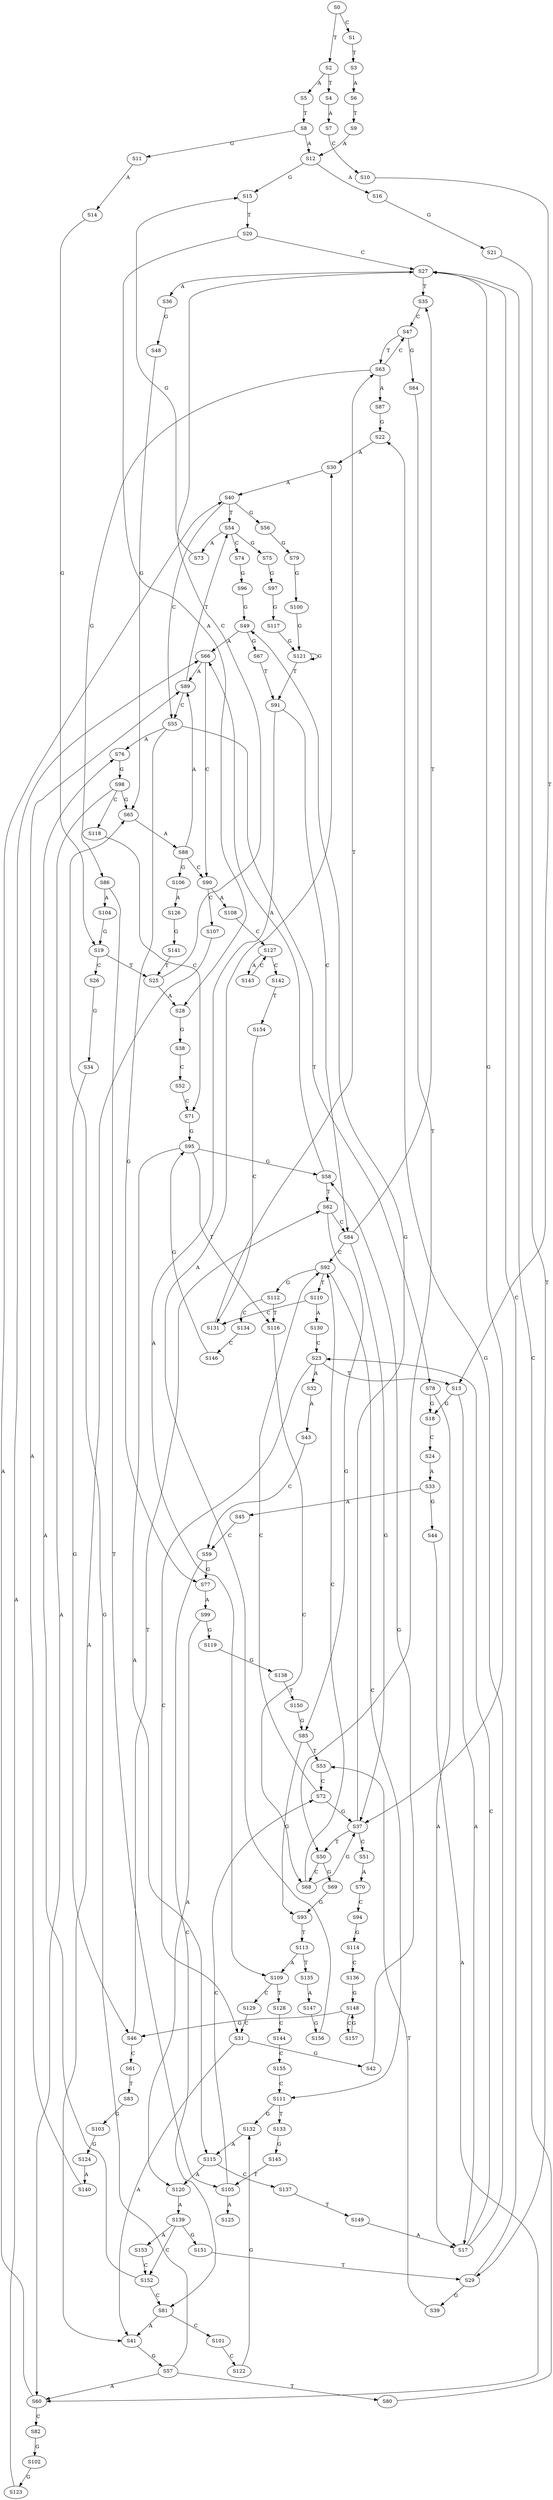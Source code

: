 strict digraph  {
	S0 -> S1 [ label = C ];
	S0 -> S2 [ label = T ];
	S1 -> S3 [ label = T ];
	S2 -> S4 [ label = T ];
	S2 -> S5 [ label = A ];
	S3 -> S6 [ label = A ];
	S4 -> S7 [ label = A ];
	S5 -> S8 [ label = T ];
	S6 -> S9 [ label = T ];
	S7 -> S10 [ label = C ];
	S8 -> S11 [ label = G ];
	S8 -> S12 [ label = A ];
	S9 -> S12 [ label = A ];
	S10 -> S13 [ label = T ];
	S11 -> S14 [ label = A ];
	S12 -> S15 [ label = G ];
	S12 -> S16 [ label = A ];
	S13 -> S17 [ label = A ];
	S13 -> S18 [ label = G ];
	S14 -> S19 [ label = G ];
	S15 -> S20 [ label = T ];
	S16 -> S21 [ label = G ];
	S17 -> S22 [ label = G ];
	S17 -> S23 [ label = C ];
	S18 -> S24 [ label = C ];
	S19 -> S25 [ label = T ];
	S19 -> S26 [ label = C ];
	S20 -> S27 [ label = C ];
	S20 -> S28 [ label = A ];
	S21 -> S29 [ label = T ];
	S22 -> S30 [ label = A ];
	S23 -> S31 [ label = C ];
	S23 -> S13 [ label = T ];
	S23 -> S32 [ label = A ];
	S24 -> S33 [ label = A ];
	S25 -> S28 [ label = A ];
	S25 -> S27 [ label = C ];
	S26 -> S34 [ label = G ];
	S27 -> S35 [ label = T ];
	S27 -> S36 [ label = A ];
	S27 -> S37 [ label = G ];
	S28 -> S38 [ label = G ];
	S29 -> S39 [ label = G ];
	S29 -> S27 [ label = C ];
	S30 -> S40 [ label = A ];
	S31 -> S41 [ label = A ];
	S31 -> S42 [ label = G ];
	S32 -> S43 [ label = A ];
	S33 -> S44 [ label = G ];
	S33 -> S45 [ label = A ];
	S34 -> S46 [ label = G ];
	S35 -> S47 [ label = C ];
	S36 -> S48 [ label = G ];
	S37 -> S49 [ label = G ];
	S37 -> S50 [ label = T ];
	S37 -> S51 [ label = C ];
	S38 -> S52 [ label = C ];
	S39 -> S53 [ label = T ];
	S40 -> S54 [ label = T ];
	S40 -> S55 [ label = C ];
	S40 -> S56 [ label = G ];
	S41 -> S57 [ label = G ];
	S42 -> S58 [ label = G ];
	S43 -> S59 [ label = C ];
	S44 -> S60 [ label = A ];
	S45 -> S59 [ label = C ];
	S46 -> S61 [ label = C ];
	S46 -> S62 [ label = T ];
	S47 -> S63 [ label = T ];
	S47 -> S64 [ label = G ];
	S48 -> S65 [ label = G ];
	S49 -> S66 [ label = A ];
	S49 -> S67 [ label = G ];
	S50 -> S68 [ label = C ];
	S50 -> S69 [ label = G ];
	S51 -> S70 [ label = A ];
	S52 -> S71 [ label = C ];
	S53 -> S72 [ label = C ];
	S54 -> S73 [ label = A ];
	S54 -> S74 [ label = C ];
	S54 -> S75 [ label = G ];
	S55 -> S76 [ label = A ];
	S55 -> S77 [ label = G ];
	S55 -> S78 [ label = T ];
	S56 -> S79 [ label = G ];
	S57 -> S80 [ label = T ];
	S57 -> S65 [ label = G ];
	S57 -> S60 [ label = A ];
	S58 -> S66 [ label = A ];
	S58 -> S62 [ label = T ];
	S59 -> S81 [ label = C ];
	S59 -> S77 [ label = G ];
	S60 -> S82 [ label = C ];
	S60 -> S40 [ label = A ];
	S61 -> S83 [ label = T ];
	S62 -> S84 [ label = C ];
	S62 -> S85 [ label = G ];
	S63 -> S86 [ label = G ];
	S63 -> S47 [ label = C ];
	S63 -> S87 [ label = A ];
	S64 -> S50 [ label = T ];
	S65 -> S88 [ label = A ];
	S66 -> S89 [ label = A ];
	S66 -> S90 [ label = C ];
	S67 -> S91 [ label = T ];
	S68 -> S37 [ label = G ];
	S68 -> S92 [ label = C ];
	S69 -> S93 [ label = G ];
	S70 -> S94 [ label = C ];
	S71 -> S95 [ label = G ];
	S72 -> S37 [ label = G ];
	S72 -> S92 [ label = C ];
	S73 -> S15 [ label = G ];
	S74 -> S96 [ label = G ];
	S75 -> S97 [ label = G ];
	S76 -> S98 [ label = G ];
	S77 -> S99 [ label = A ];
	S78 -> S18 [ label = G ];
	S78 -> S17 [ label = A ];
	S79 -> S100 [ label = G ];
	S80 -> S27 [ label = C ];
	S81 -> S101 [ label = C ];
	S81 -> S41 [ label = A ];
	S82 -> S102 [ label = G ];
	S83 -> S103 [ label = G ];
	S84 -> S92 [ label = C ];
	S84 -> S37 [ label = G ];
	S84 -> S35 [ label = T ];
	S85 -> S53 [ label = T ];
	S85 -> S93 [ label = G ];
	S86 -> S104 [ label = A ];
	S86 -> S105 [ label = T ];
	S87 -> S22 [ label = G ];
	S88 -> S89 [ label = A ];
	S88 -> S90 [ label = C ];
	S88 -> S106 [ label = G ];
	S89 -> S54 [ label = T ];
	S89 -> S55 [ label = C ];
	S90 -> S107 [ label = C ];
	S90 -> S108 [ label = A ];
	S91 -> S109 [ label = A ];
	S91 -> S84 [ label = C ];
	S92 -> S110 [ label = T ];
	S92 -> S111 [ label = C ];
	S92 -> S112 [ label = G ];
	S93 -> S113 [ label = T ];
	S94 -> S114 [ label = G ];
	S95 -> S115 [ label = A ];
	S95 -> S116 [ label = T ];
	S95 -> S58 [ label = G ];
	S96 -> S49 [ label = G ];
	S97 -> S117 [ label = G ];
	S98 -> S65 [ label = G ];
	S98 -> S118 [ label = C ];
	S98 -> S60 [ label = A ];
	S99 -> S119 [ label = G ];
	S99 -> S120 [ label = A ];
	S100 -> S121 [ label = G ];
	S101 -> S122 [ label = C ];
	S102 -> S123 [ label = G ];
	S103 -> S124 [ label = G ];
	S104 -> S19 [ label = G ];
	S105 -> S125 [ label = A ];
	S105 -> S72 [ label = C ];
	S106 -> S126 [ label = A ];
	S107 -> S41 [ label = A ];
	S108 -> S127 [ label = C ];
	S109 -> S128 [ label = T ];
	S109 -> S129 [ label = C ];
	S110 -> S130 [ label = A ];
	S110 -> S131 [ label = C ];
	S111 -> S132 [ label = G ];
	S111 -> S133 [ label = T ];
	S112 -> S134 [ label = C ];
	S112 -> S116 [ label = T ];
	S113 -> S109 [ label = A ];
	S113 -> S135 [ label = T ];
	S114 -> S136 [ label = C ];
	S115 -> S120 [ label = A ];
	S115 -> S137 [ label = C ];
	S116 -> S68 [ label = C ];
	S117 -> S121 [ label = G ];
	S118 -> S71 [ label = C ];
	S119 -> S138 [ label = G ];
	S120 -> S139 [ label = A ];
	S121 -> S91 [ label = T ];
	S121 -> S121 [ label = G ];
	S122 -> S132 [ label = G ];
	S123 -> S66 [ label = A ];
	S124 -> S140 [ label = A ];
	S126 -> S141 [ label = G ];
	S127 -> S142 [ label = C ];
	S127 -> S143 [ label = A ];
	S128 -> S144 [ label = C ];
	S129 -> S31 [ label = C ];
	S130 -> S23 [ label = C ];
	S131 -> S63 [ label = T ];
	S132 -> S115 [ label = A ];
	S133 -> S145 [ label = G ];
	S134 -> S146 [ label = C ];
	S135 -> S147 [ label = A ];
	S136 -> S148 [ label = G ];
	S137 -> S149 [ label = T ];
	S138 -> S150 [ label = T ];
	S139 -> S151 [ label = G ];
	S139 -> S152 [ label = C ];
	S139 -> S153 [ label = A ];
	S140 -> S89 [ label = A ];
	S141 -> S25 [ label = T ];
	S142 -> S154 [ label = T ];
	S143 -> S127 [ label = C ];
	S144 -> S155 [ label = C ];
	S145 -> S105 [ label = T ];
	S146 -> S95 [ label = G ];
	S147 -> S156 [ label = G ];
	S148 -> S46 [ label = G ];
	S148 -> S157 [ label = C ];
	S149 -> S17 [ label = A ];
	S150 -> S85 [ label = G ];
	S151 -> S29 [ label = T ];
	S152 -> S81 [ label = C ];
	S152 -> S76 [ label = A ];
	S153 -> S152 [ label = C ];
	S154 -> S131 [ label = C ];
	S155 -> S111 [ label = C ];
	S156 -> S30 [ label = A ];
	S157 -> S148 [ label = G ];
}
